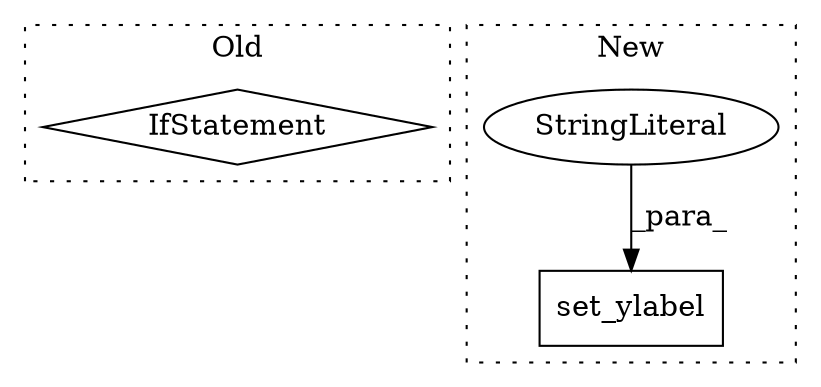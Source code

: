 digraph G {
subgraph cluster0 {
1 [label="IfStatement" a="25" s="612,638" l="4,2" shape="diamond"];
label = "Old";
style="dotted";
}
subgraph cluster1 {
2 [label="set_ylabel" a="32" s="651,680" l="11,1" shape="box"];
3 [label="StringLiteral" a="45" s="662" l="18" shape="ellipse"];
label = "New";
style="dotted";
}
3 -> 2 [label="_para_"];
}